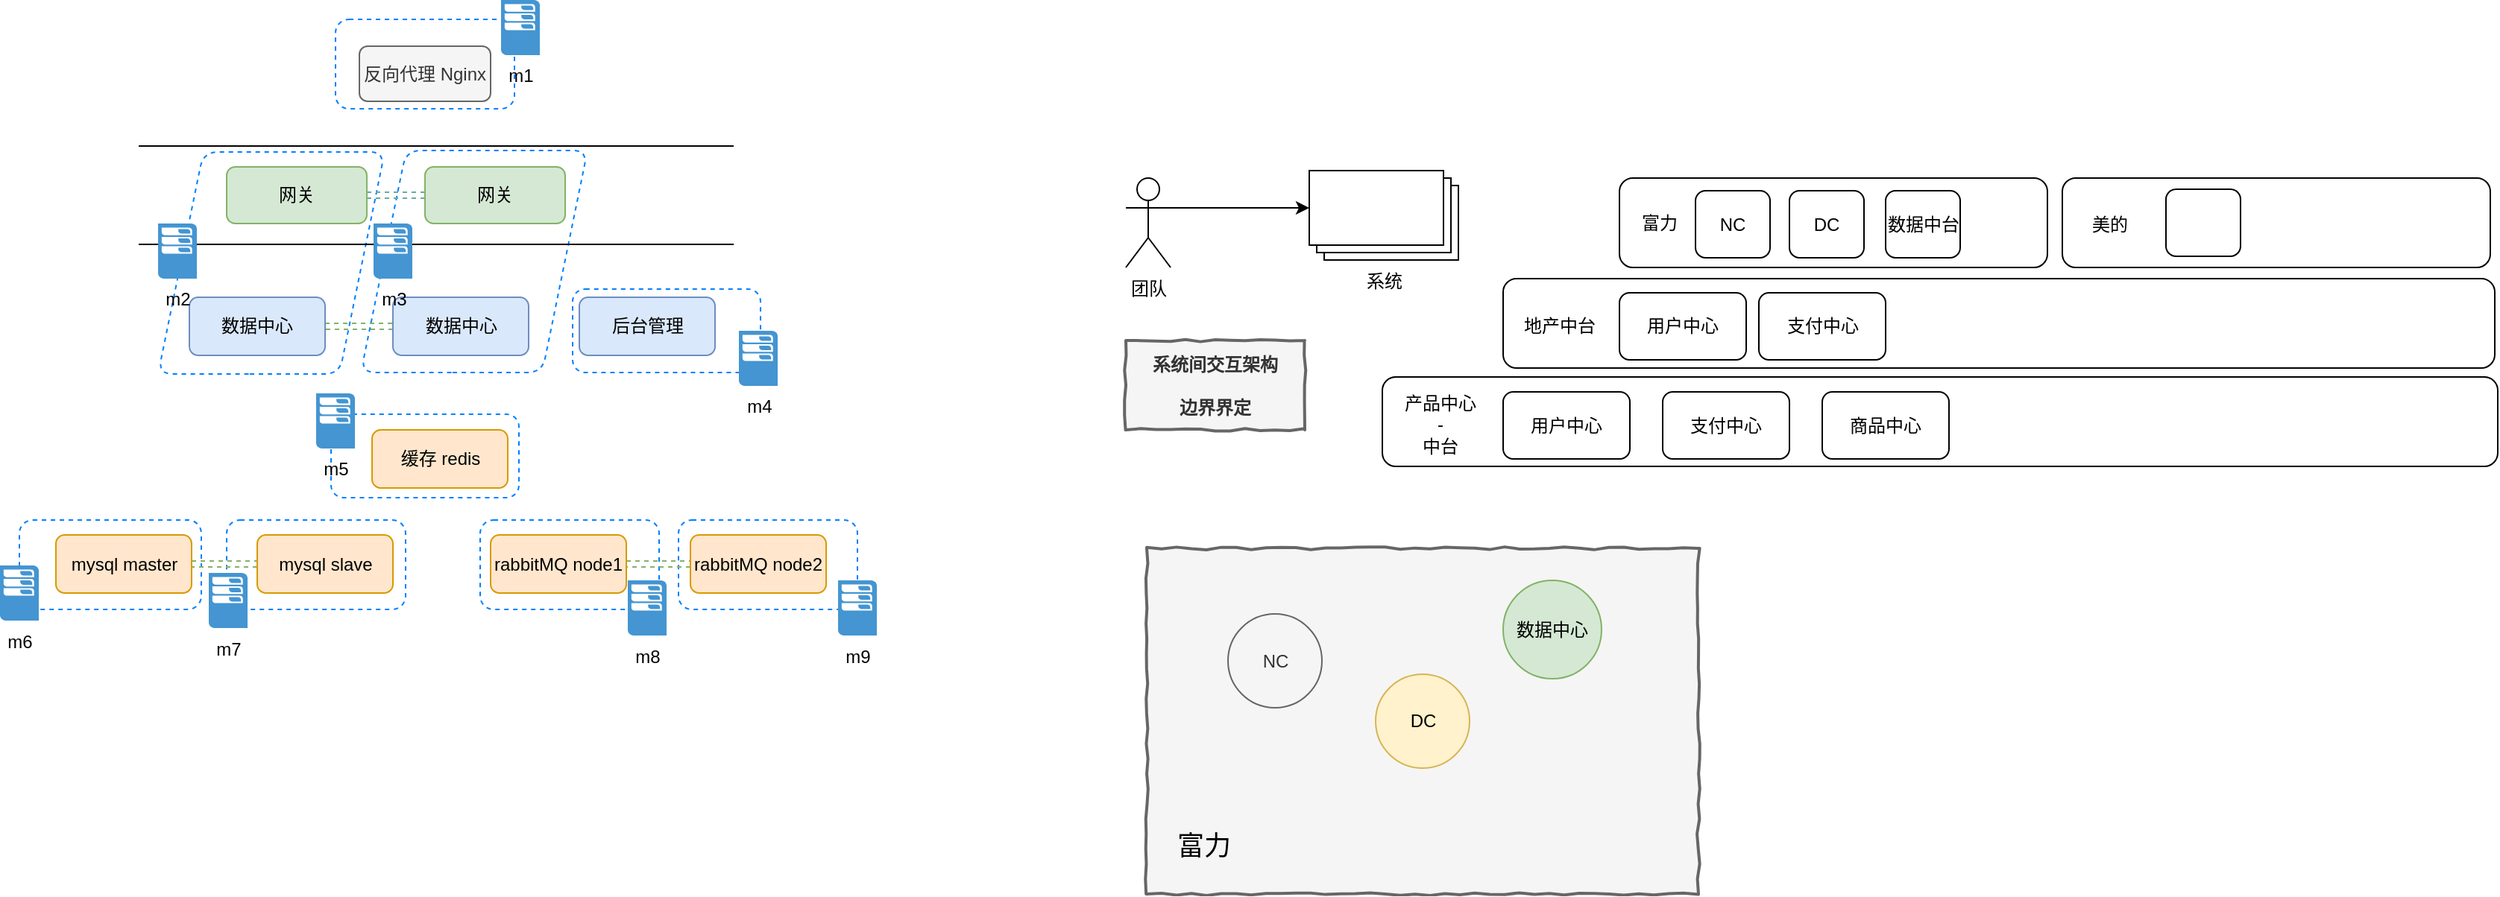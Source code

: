 <mxfile version="10.6.3" type="github"><diagram id="8j4QV6iupwo2BrZy_Bge" name="ç¬¬ 1 é¡µ"><mxGraphModel dx="1337" dy="574" grid="0" gridSize="10" guides="1" tooltips="1" connect="1" arrows="1" fold="1" page="1" pageScale="1" pageWidth="3300" pageHeight="4681" math="0" shadow="0"><root><mxCell id="0"/><mxCell id="1" parent="0"/><mxCell id="tUfepJN6wgVoiMTjJK6x-27" value="" style="html=1;whiteSpace=wrap;comic=1;strokeWidth=2;fontFamily=Comic Sans MS;fontStyle=1;fillColor=#f5f5f5;strokeColor=#666666;fontColor=#333333;" vertex="1" parent="1"><mxGeometry x="888" y="474" width="370" height="232" as="geometry"/></mxCell><mxCell id="m1JuSl54RkbRaj8ku_ya-29" value="" style="rounded=1;whiteSpace=wrap;html=1;dashed=1;strokeColor=#007FFF;fillColor=none;" parent="1" vertex="1"><mxGeometry x="574" y="455" width="120" height="60" as="geometry"/></mxCell><mxCell id="m1JuSl54RkbRaj8ku_ya-28" value="" style="rounded=1;whiteSpace=wrap;html=1;dashed=1;strokeColor=#007FFF;fillColor=none;" parent="1" vertex="1"><mxGeometry x="441" y="455" width="120" height="60" as="geometry"/></mxCell><mxCell id="m1JuSl54RkbRaj8ku_ya-26" value="" style="rounded=1;whiteSpace=wrap;html=1;dashed=1;strokeColor=#007FFF;fillColor=none;" parent="1" vertex="1"><mxGeometry x="132" y="455" width="122" height="60" as="geometry"/></mxCell><mxCell id="m1JuSl54RkbRaj8ku_ya-27" value="" style="rounded=1;whiteSpace=wrap;html=1;dashed=1;strokeColor=#007FFF;fillColor=none;" parent="1" vertex="1"><mxGeometry x="271" y="455" width="120" height="60" as="geometry"/></mxCell><mxCell id="m1JuSl54RkbRaj8ku_ya-23" value="" style="rounded=1;whiteSpace=wrap;html=1;dashed=1;strokeColor=#007FFF;fillColor=none;" parent="1" vertex="1"><mxGeometry x="341" y="384" width="126" height="56" as="geometry"/></mxCell><mxCell id="m1JuSl54RkbRaj8ku_ya-21" value="" style="rounded=1;whiteSpace=wrap;html=1;dashed=1;strokeColor=#007FFF;fillColor=none;" parent="1" vertex="1"><mxGeometry x="503" y="300" width="126" height="56" as="geometry"/></mxCell><mxCell id="m1JuSl54RkbRaj8ku_ya-35" value="" style="shape=parallelogram;perimeter=parallelogramPerimeter;whiteSpace=wrap;html=1;dashed=1;strokeColor=#007FFF;fillColor=none;rounded=1;" parent="1" vertex="1"><mxGeometry x="361" y="207" width="152" height="149" as="geometry"/></mxCell><mxCell id="m1JuSl54RkbRaj8ku_ya-34" value="" style="shape=parallelogram;perimeter=parallelogramPerimeter;whiteSpace=wrap;html=1;dashed=1;strokeColor=#007FFF;fillColor=none;rounded=1;" parent="1" vertex="1"><mxGeometry x="225" y="208" width="152" height="149" as="geometry"/></mxCell><mxCell id="m1JuSl54RkbRaj8ku_ya-1" value="反向代理 Nginx" style="rounded=1;whiteSpace=wrap;html=1;fillColor=#f5f5f5;strokeColor=#666666;fontColor=#333333;" parent="1" vertex="1"><mxGeometry x="360" y="137" width="88" height="37" as="geometry"/></mxCell><mxCell id="m1JuSl54RkbRaj8ku_ya-40" style="edgeStyle=orthogonalEdgeStyle;curved=1;rounded=0;orthogonalLoop=1;jettySize=auto;html=1;exitX=1;exitY=0.5;exitDx=0;exitDy=0;entryX=0;entryY=0.5;entryDx=0;entryDy=0;dashed=1;shape=link;strokeColor=#67AB9F;" parent="1" source="m1JuSl54RkbRaj8ku_ya-2" target="m1JuSl54RkbRaj8ku_ya-3" edge="1"><mxGeometry relative="1" as="geometry"/></mxCell><mxCell id="m1JuSl54RkbRaj8ku_ya-2" value="网关&lt;br&gt;" style="rounded=1;whiteSpace=wrap;html=1;fillColor=#d5e8d4;strokeColor=#82b366;" parent="1" vertex="1"><mxGeometry x="271" y="218" width="94" height="38" as="geometry"/></mxCell><mxCell id="m1JuSl54RkbRaj8ku_ya-3" value="网关&lt;br&gt;" style="rounded=1;whiteSpace=wrap;html=1;fillColor=#d5e8d4;strokeColor=#82b366;" parent="1" vertex="1"><mxGeometry x="404" y="218" width="94" height="38" as="geometry"/></mxCell><mxCell id="m1JuSl54RkbRaj8ku_ya-4" value="" style="shape=link;html=1;width=66;" parent="1" edge="1"><mxGeometry width="50" height="50" relative="1" as="geometry"><mxPoint x="212" y="237" as="sourcePoint"/><mxPoint x="611" y="237" as="targetPoint"/></mxGeometry></mxCell><mxCell id="m1JuSl54RkbRaj8ku_ya-41" style="edgeStyle=orthogonalEdgeStyle;shape=link;curved=1;rounded=0;orthogonalLoop=1;jettySize=auto;html=1;exitX=1;exitY=0.5;exitDx=0;exitDy=0;entryX=0;entryY=0.5;entryDx=0;entryDy=0;dashed=1;fillColor=#d5e8d4;strokeColor=#82b366;" parent="1" source="m1JuSl54RkbRaj8ku_ya-5" target="m1JuSl54RkbRaj8ku_ya-6" edge="1"><mxGeometry relative="1" as="geometry"/></mxCell><mxCell id="m1JuSl54RkbRaj8ku_ya-5" value="数据中心&lt;br&gt;" style="rounded=1;whiteSpace=wrap;html=1;fillColor=#dae8fc;strokeColor=#6c8ebf;" parent="1" vertex="1"><mxGeometry x="246" y="305.5" width="91" height="39" as="geometry"/></mxCell><mxCell id="m1JuSl54RkbRaj8ku_ya-6" value="数据中心&lt;br&gt;" style="rounded=1;whiteSpace=wrap;html=1;fillColor=#dae8fc;strokeColor=#6c8ebf;" parent="1" vertex="1"><mxGeometry x="382.5" y="305.5" width="91" height="39" as="geometry"/></mxCell><mxCell id="m1JuSl54RkbRaj8ku_ya-7" value="后台管理&lt;br&gt;" style="rounded=1;whiteSpace=wrap;html=1;fillColor=#dae8fc;strokeColor=#6c8ebf;" parent="1" vertex="1"><mxGeometry x="507.5" y="305.5" width="91" height="39" as="geometry"/></mxCell><mxCell id="m1JuSl54RkbRaj8ku_ya-9" value="缓存 redis&lt;br&gt;" style="rounded=1;whiteSpace=wrap;html=1;fillColor=#ffe6cc;strokeColor=#d79b00;" parent="1" vertex="1"><mxGeometry x="368.5" y="394.5" width="91" height="39" as="geometry"/></mxCell><mxCell id="m1JuSl54RkbRaj8ku_ya-43" style="edgeStyle=orthogonalEdgeStyle;shape=link;curved=1;rounded=0;orthogonalLoop=1;jettySize=auto;html=1;exitX=1;exitY=0.5;exitDx=0;exitDy=0;entryX=0;entryY=0.5;entryDx=0;entryDy=0;dashed=1;fillColor=#d5e8d4;strokeColor=#82b366;" parent="1" source="m1JuSl54RkbRaj8ku_ya-10" target="m1JuSl54RkbRaj8ku_ya-11" edge="1"><mxGeometry relative="1" as="geometry"/></mxCell><mxCell id="m1JuSl54RkbRaj8ku_ya-10" value="mysql master&lt;br&gt;" style="rounded=1;whiteSpace=wrap;html=1;fillColor=#ffe6cc;strokeColor=#d79b00;" parent="1" vertex="1"><mxGeometry x="156.5" y="465" width="91" height="39" as="geometry"/></mxCell><mxCell id="m1JuSl54RkbRaj8ku_ya-11" value="mysql slave&lt;br&gt;" style="rounded=1;whiteSpace=wrap;html=1;fillColor=#ffe6cc;strokeColor=#d79b00;" parent="1" vertex="1"><mxGeometry x="291.5" y="465" width="91" height="39" as="geometry"/></mxCell><mxCell id="m1JuSl54RkbRaj8ku_ya-44" style="edgeStyle=orthogonalEdgeStyle;shape=link;curved=1;rounded=0;orthogonalLoop=1;jettySize=auto;html=1;exitX=1;exitY=0.5;exitDx=0;exitDy=0;entryX=0;entryY=0.5;entryDx=0;entryDy=0;dashed=1;fillColor=#d5e8d4;strokeColor=#82b366;" parent="1" source="m1JuSl54RkbRaj8ku_ya-12" target="m1JuSl54RkbRaj8ku_ya-13" edge="1"><mxGeometry relative="1" as="geometry"/></mxCell><mxCell id="m1JuSl54RkbRaj8ku_ya-12" value="rabbitMQ node1" style="rounded=1;whiteSpace=wrap;html=1;fillColor=#ffe6cc;strokeColor=#d79b00;" parent="1" vertex="1"><mxGeometry x="448" y="465" width="91" height="39" as="geometry"/></mxCell><mxCell id="m1JuSl54RkbRaj8ku_ya-13" value="rabbitMQ node2" style="rounded=1;whiteSpace=wrap;html=1;fillColor=#ffe6cc;strokeColor=#d79b00;" parent="1" vertex="1"><mxGeometry x="582" y="465" width="91" height="39" as="geometry"/></mxCell><mxCell id="m1JuSl54RkbRaj8ku_ya-19" value="" style="rounded=1;whiteSpace=wrap;html=1;dashed=1;strokeColor=#007FFF;fillColor=none;" parent="1" vertex="1"><mxGeometry x="344" y="119" width="120" height="60" as="geometry"/></mxCell><mxCell id="m1JuSl54RkbRaj8ku_ya-20" value="m1" style="shadow=0;dashed=0;html=1;strokeColor=none;fillColor=#4495D1;labelPosition=center;verticalLabelPosition=bottom;verticalAlign=top;align=center;outlineConnect=0;shape=mxgraph.veeam.2d.esx_esxi;" parent="1" vertex="1"><mxGeometry x="455" y="106" width="26" height="37" as="geometry"/></mxCell><mxCell id="m1JuSl54RkbRaj8ku_ya-24" value="m5" style="shadow=0;dashed=0;html=1;strokeColor=none;fillColor=#4495D1;labelPosition=center;verticalLabelPosition=bottom;verticalAlign=top;align=center;outlineConnect=0;shape=mxgraph.veeam.2d.esx_esxi;" parent="1" vertex="1"><mxGeometry x="331" y="370" width="26" height="37" as="geometry"/></mxCell><mxCell id="m1JuSl54RkbRaj8ku_ya-30" value="m6" style="shadow=0;dashed=0;html=1;strokeColor=none;fillColor=#4495D1;labelPosition=center;verticalLabelPosition=bottom;verticalAlign=top;align=center;outlineConnect=0;shape=mxgraph.veeam.2d.esx_esxi;" parent="1" vertex="1"><mxGeometry x="119" y="485.5" width="26" height="37" as="geometry"/></mxCell><mxCell id="m1JuSl54RkbRaj8ku_ya-31" value="m7" style="shadow=0;dashed=0;html=1;strokeColor=none;fillColor=#4495D1;labelPosition=center;verticalLabelPosition=bottom;verticalAlign=top;align=center;outlineConnect=0;shape=mxgraph.veeam.2d.esx_esxi;" parent="1" vertex="1"><mxGeometry x="259" y="490.5" width="26" height="37" as="geometry"/></mxCell><mxCell id="m1JuSl54RkbRaj8ku_ya-32" value="m8" style="shadow=0;dashed=0;html=1;strokeColor=none;fillColor=#4495D1;labelPosition=center;verticalLabelPosition=bottom;verticalAlign=top;align=center;outlineConnect=0;shape=mxgraph.veeam.2d.esx_esxi;" parent="1" vertex="1"><mxGeometry x="540" y="495.5" width="26" height="37" as="geometry"/></mxCell><mxCell id="m1JuSl54RkbRaj8ku_ya-33" value="m9&lt;br&gt;" style="shadow=0;dashed=0;html=1;strokeColor=none;fillColor=#4495D1;labelPosition=center;verticalLabelPosition=bottom;verticalAlign=top;align=center;outlineConnect=0;shape=mxgraph.veeam.2d.esx_esxi;" parent="1" vertex="1"><mxGeometry x="681" y="495.5" width="26" height="37" as="geometry"/></mxCell><mxCell id="m1JuSl54RkbRaj8ku_ya-36" value="m2" style="shadow=0;dashed=0;html=1;strokeColor=none;fillColor=#4495D1;labelPosition=center;verticalLabelPosition=bottom;verticalAlign=top;align=center;outlineConnect=0;shape=mxgraph.veeam.2d.esx_esxi;" parent="1" vertex="1"><mxGeometry x="225" y="256" width="26" height="37" as="geometry"/></mxCell><mxCell id="m1JuSl54RkbRaj8ku_ya-38" value="m3" style="shadow=0;dashed=0;html=1;strokeColor=none;fillColor=#4495D1;labelPosition=center;verticalLabelPosition=bottom;verticalAlign=top;align=center;outlineConnect=0;shape=mxgraph.veeam.2d.esx_esxi;" parent="1" vertex="1"><mxGeometry x="369.5" y="256" width="26" height="37" as="geometry"/></mxCell><mxCell id="m1JuSl54RkbRaj8ku_ya-39" value="m4&lt;br&gt;" style="shadow=0;dashed=0;html=1;strokeColor=none;fillColor=#4495D1;labelPosition=center;verticalLabelPosition=bottom;verticalAlign=top;align=center;outlineConnect=0;shape=mxgraph.veeam.2d.esx_esxi;" parent="1" vertex="1"><mxGeometry x="614.5" y="328" width="26" height="37" as="geometry"/></mxCell><mxCell id="tUfepJN6wgVoiMTjJK6x-1" value="" style="rounded=1;whiteSpace=wrap;html=1;" vertex="1" parent="1"><mxGeometry x="1046" y="359" width="748" height="60" as="geometry"/></mxCell><mxCell id="tUfepJN6wgVoiMTjJK6x-2" value="用户中心" style="rounded=1;whiteSpace=wrap;html=1;" vertex="1" parent="1"><mxGeometry x="1127" y="369" width="85" height="45" as="geometry"/></mxCell><mxCell id="tUfepJN6wgVoiMTjJK6x-3" value="产品中心&lt;br&gt;-&lt;br&gt;中台&lt;br&gt;&lt;br&gt;" style="text;html=1;strokeColor=none;fillColor=none;align=center;verticalAlign=middle;whiteSpace=wrap;rounded=0;" vertex="1" parent="1"><mxGeometry x="1058" y="388" width="54" height="20" as="geometry"/></mxCell><mxCell id="tUfepJN6wgVoiMTjJK6x-6" value="支付中心" style="rounded=1;whiteSpace=wrap;html=1;" vertex="1" parent="1"><mxGeometry x="1234" y="369" width="85" height="45" as="geometry"/></mxCell><mxCell id="tUfepJN6wgVoiMTjJK6x-7" value="商品中心" style="rounded=1;whiteSpace=wrap;html=1;" vertex="1" parent="1"><mxGeometry x="1341" y="369" width="85" height="45" as="geometry"/></mxCell><mxCell id="tUfepJN6wgVoiMTjJK6x-8" value="" style="rounded=1;whiteSpace=wrap;html=1;" vertex="1" parent="1"><mxGeometry x="1127" y="293" width="665" height="60" as="geometry"/></mxCell><mxCell id="tUfepJN6wgVoiMTjJK6x-9" value="地产中台" style="text;html=1;strokeColor=none;fillColor=none;align=center;verticalAlign=middle;whiteSpace=wrap;rounded=0;" vertex="1" parent="1"><mxGeometry x="1138" y="315" width="54" height="20" as="geometry"/></mxCell><mxCell id="tUfepJN6wgVoiMTjJK6x-10" value="用户中心" style="rounded=1;whiteSpace=wrap;html=1;" vertex="1" parent="1"><mxGeometry x="1205" y="302.5" width="85" height="45" as="geometry"/></mxCell><mxCell id="tUfepJN6wgVoiMTjJK6x-11" value="支付中心" style="rounded=1;whiteSpace=wrap;html=1;" vertex="1" parent="1"><mxGeometry x="1298.5" y="302.5" width="85" height="45" as="geometry"/></mxCell><mxCell id="tUfepJN6wgVoiMTjJK6x-12" value="" style="rounded=1;whiteSpace=wrap;html=1;" vertex="1" parent="1"><mxGeometry x="1205" y="225.5" width="287" height="60" as="geometry"/></mxCell><mxCell id="tUfepJN6wgVoiMTjJK6x-13" value="" style="rounded=1;whiteSpace=wrap;html=1;" vertex="1" parent="1"><mxGeometry x="1502" y="225.5" width="287" height="60" as="geometry"/></mxCell><mxCell id="tUfepJN6wgVoiMTjJK6x-14" value="富力" style="text;html=1;strokeColor=none;fillColor=none;align=center;verticalAlign=middle;whiteSpace=wrap;rounded=0;" vertex="1" parent="1"><mxGeometry x="1212" y="246" width="40" height="20" as="geometry"/></mxCell><mxCell id="tUfepJN6wgVoiMTjJK6x-15" value="NC" style="rounded=1;whiteSpace=wrap;html=1;" vertex="1" parent="1"><mxGeometry x="1256" y="234" width="50" height="45" as="geometry"/></mxCell><mxCell id="tUfepJN6wgVoiMTjJK6x-16" value="DC" style="rounded=1;whiteSpace=wrap;html=1;" vertex="1" parent="1"><mxGeometry x="1319" y="234" width="50" height="45" as="geometry"/></mxCell><mxCell id="tUfepJN6wgVoiMTjJK6x-17" value="数据中台" style="rounded=1;whiteSpace=wrap;html=1;" vertex="1" parent="1"><mxGeometry x="1383.5" y="234" width="50" height="45" as="geometry"/></mxCell><mxCell id="tUfepJN6wgVoiMTjJK6x-20" style="edgeStyle=orthogonalEdgeStyle;rounded=0;orthogonalLoop=1;jettySize=auto;html=1;exitX=1;exitY=0.333;exitDx=0;exitDy=0;exitPerimeter=0;entryX=0;entryY=0;entryDx=0;entryDy=25;entryPerimeter=0;" edge="1" parent="1" source="tUfepJN6wgVoiMTjJK6x-18" target="tUfepJN6wgVoiMTjJK6x-19"><mxGeometry relative="1" as="geometry"/></mxCell><mxCell id="tUfepJN6wgVoiMTjJK6x-18" value="团队" style="shape=umlActor;verticalLabelPosition=bottom;labelBackgroundColor=#ffffff;verticalAlign=top;html=1;outlineConnect=0;" vertex="1" parent="1"><mxGeometry x="874" y="225.5" width="30" height="60" as="geometry"/></mxCell><mxCell id="tUfepJN6wgVoiMTjJK6x-19" value="系统" style="verticalLabelPosition=bottom;verticalAlign=top;html=1;shape=mxgraph.basic.layered_rect;dx=10;outlineConnect=0;" vertex="1" parent="1"><mxGeometry x="997" y="220.5" width="100" height="60" as="geometry"/></mxCell><mxCell id="tUfepJN6wgVoiMTjJK6x-23" value="系统间交互架构&lt;br&gt;&lt;br&gt;边界界定&lt;br&gt;" style="html=1;whiteSpace=wrap;comic=1;strokeWidth=2;fontFamily=Comic Sans MS;fontStyle=1;fillColor=#f5f5f5;strokeColor=#666666;fontColor=#333333;" vertex="1" parent="1"><mxGeometry x="874" y="334.5" width="120" height="60" as="geometry"/></mxCell><mxCell id="tUfepJN6wgVoiMTjJK6x-24" value="DC" style="ellipse;whiteSpace=wrap;html=1;aspect=fixed;fillColor=#fff2cc;strokeColor=#d6b656;" vertex="1" parent="1"><mxGeometry x="1041.5" y="558.5" width="63" height="63" as="geometry"/></mxCell><mxCell id="tUfepJN6wgVoiMTjJK6x-25" value="数据中心" style="ellipse;whiteSpace=wrap;html=1;aspect=fixed;fillColor=#d5e8d4;strokeColor=#82b366;" vertex="1" parent="1"><mxGeometry x="1127" y="495.5" width="66" height="66" as="geometry"/></mxCell><mxCell id="tUfepJN6wgVoiMTjJK6x-28" value="NC" style="ellipse;whiteSpace=wrap;html=1;aspect=fixed;fillColor=#f5f5f5;strokeColor=#666666;fontColor=#333333;" vertex="1" parent="1"><mxGeometry x="942.5" y="518" width="63" height="63" as="geometry"/></mxCell><mxCell id="tUfepJN6wgVoiMTjJK6x-29" value="美的" style="text;html=1;strokeColor=none;fillColor=none;align=center;verticalAlign=middle;whiteSpace=wrap;rounded=0;" vertex="1" parent="1"><mxGeometry x="1514" y="247" width="40" height="20" as="geometry"/></mxCell><mxCell id="tUfepJN6wgVoiMTjJK6x-31" value="&lt;font style=&quot;font-size: 18px ; font-weight: normal&quot;&gt;富力&lt;/font&gt;" style="text;strokeColor=none;fillColor=none;html=1;fontSize=24;fontStyle=1;verticalAlign=middle;align=center;" vertex="1" parent="1"><mxGeometry x="897" y="652" width="58" height="40" as="geometry"/></mxCell><mxCell id="tUfepJN6wgVoiMTjJK6x-33" value="" style="rounded=1;whiteSpace=wrap;html=1;" vertex="1" parent="1"><mxGeometry x="1571.5" y="233" width="50" height="45" as="geometry"/></mxCell></root></mxGraphModel></diagram></mxfile>